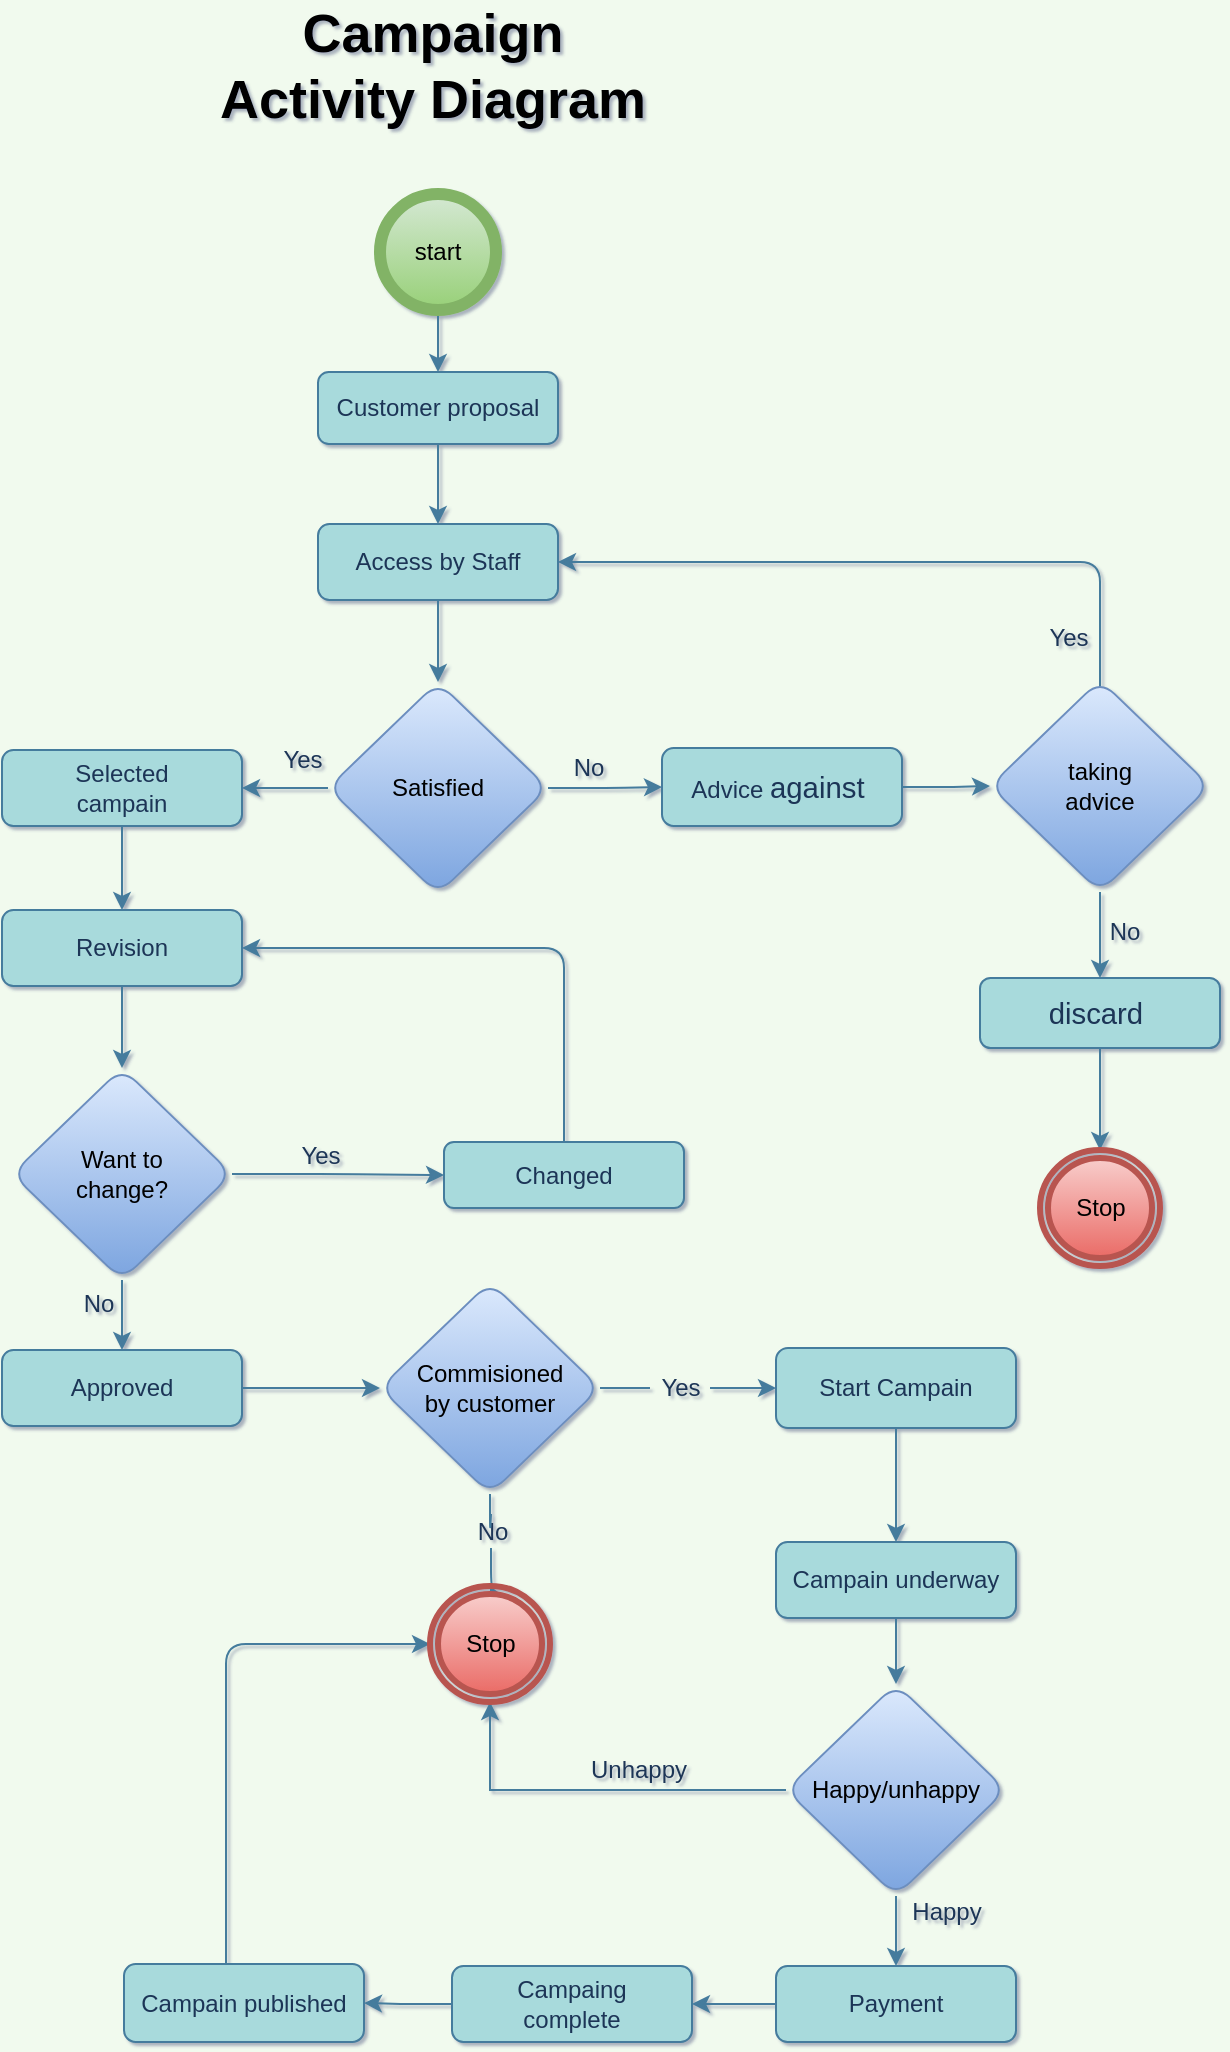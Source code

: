 <mxfile>
    <diagram id="8NQ1M5U7ZrbwMlMKRk_J" name="Page-1">
        <mxGraphModel dx="1228" dy="1620" grid="0" gridSize="10" guides="0" tooltips="1" connect="1" arrows="1" fold="1" page="0" pageScale="1" pageWidth="1100" pageHeight="850" background="#F1FAEE" math="0" shadow="1">
            <root>
                <mxCell id="0"/>
                <mxCell id="1" parent="0"/>
                <mxCell id="6" value="" style="edgeStyle=orthogonalEdgeStyle;orthogonalLoop=1;jettySize=auto;html=1;labelBackgroundColor=#F1FAEE;strokeColor=#457B9D;fontColor=#1D3557;" parent="1" source="2" target="3" edge="1">
                    <mxGeometry relative="1" as="geometry"/>
                </mxCell>
                <mxCell id="2" value="start" style="ellipse;whiteSpace=wrap;html=1;aspect=fixed;fillColor=#d5e8d4;strokeColor=#82b366;rounded=1;strokeWidth=6;gradientColor=#97d077;" parent="1" vertex="1">
                    <mxGeometry x="286" y="-1088" width="58" height="58" as="geometry"/>
                </mxCell>
                <mxCell id="16" value="" style="edgeStyle=orthogonalEdgeStyle;orthogonalLoop=1;jettySize=auto;html=1;labelBackgroundColor=#F1FAEE;strokeColor=#457B9D;fontColor=#1D3557;" parent="1" source="3" target="15" edge="1">
                    <mxGeometry relative="1" as="geometry"/>
                </mxCell>
                <mxCell id="3" value="Customer proposal" style="whiteSpace=wrap;html=1;rounded=1;fillColor=#A8DADC;strokeColor=#457B9D;fontColor=#1D3557;" parent="1" vertex="1">
                    <mxGeometry x="255" y="-999" width="120" height="36" as="geometry"/>
                </mxCell>
                <mxCell id="18" value="" style="edgeStyle=orthogonalEdgeStyle;orthogonalLoop=1;jettySize=auto;html=1;labelBackgroundColor=#F1FAEE;strokeColor=#457B9D;fontColor=#1D3557;entryX=0.5;entryY=0;entryDx=0;entryDy=0;" parent="1" source="15" target="79" edge="1">
                    <mxGeometry relative="1" as="geometry">
                        <mxPoint x="316" y="-792" as="targetPoint"/>
                    </mxGeometry>
                </mxCell>
                <mxCell id="15" value="Access by Staff" style="whiteSpace=wrap;html=1;rounded=1;fillColor=#A8DADC;strokeColor=#457B9D;fontColor=#1D3557;" parent="1" vertex="1">
                    <mxGeometry x="255" y="-923" width="120" height="38" as="geometry"/>
                </mxCell>
                <mxCell id="22" value="" style="edgeStyle=orthogonalEdgeStyle;orthogonalLoop=1;jettySize=auto;html=1;labelBackgroundColor=#F1FAEE;strokeColor=#457B9D;fontColor=#1D3557;exitX=1;exitY=0.5;exitDx=0;exitDy=0;" parent="1" source="79" target="19" edge="1">
                    <mxGeometry relative="1" as="geometry">
                        <mxPoint x="376" y="-749" as="sourcePoint"/>
                    </mxGeometry>
                </mxCell>
                <mxCell id="24" value="" style="edgeStyle=orthogonalEdgeStyle;orthogonalLoop=1;jettySize=auto;html=1;entryX=0;entryY=0.5;entryDx=0;entryDy=0;labelBackgroundColor=#F1FAEE;strokeColor=#457B9D;fontColor=#1D3557;" parent="1" source="19" target="80" edge="1">
                    <mxGeometry relative="1" as="geometry">
                        <mxPoint x="591" y="-749" as="targetPoint"/>
                    </mxGeometry>
                </mxCell>
                <mxCell id="25" style="edgeStyle=orthogonalEdgeStyle;orthogonalLoop=1;jettySize=auto;html=1;exitX=0.5;exitY=0;exitDx=0;exitDy=0;entryX=1;entryY=0.5;entryDx=0;entryDy=0;labelBackgroundColor=#F1FAEE;strokeColor=#457B9D;fontColor=#1D3557;" parent="1" source="80" target="15" edge="1">
                    <mxGeometry relative="1" as="geometry">
                        <Array as="points">
                            <mxPoint x="646" y="-807"/>
                            <mxPoint x="646" y="-904"/>
                        </Array>
                        <mxPoint x="646" y="-802" as="sourcePoint"/>
                    </mxGeometry>
                </mxCell>
                <mxCell id="19" value="Advice&amp;nbsp;&lt;span style=&quot;font-size: 11.0pt ; font-family: &amp;#34;calibri&amp;#34; , sans-serif&quot;&gt;against&amp;nbsp;&lt;/span&gt;" style="whiteSpace=wrap;html=1;rounded=1;fillColor=#A8DADC;strokeColor=#457B9D;fontColor=#1D3557;" parent="1" vertex="1">
                    <mxGeometry x="427" y="-811" width="120" height="39" as="geometry"/>
                </mxCell>
                <mxCell id="29" value="" style="edgeStyle=orthogonalEdgeStyle;orthogonalLoop=1;jettySize=auto;html=1;entryX=0.5;entryY=0;entryDx=0;entryDy=0;labelBackgroundColor=#F1FAEE;strokeColor=#457B9D;fontColor=#1D3557;" parent="1" source="20" target="78" edge="1">
                    <mxGeometry relative="1" as="geometry">
                        <mxPoint x="646" y="-548" as="targetPoint"/>
                    </mxGeometry>
                </mxCell>
                <mxCell id="20" value="&lt;span style=&quot;font-size: 11.0pt ; font-family: &amp;#34;calibri&amp;#34; , sans-serif&quot;&gt;discard&amp;nbsp;&lt;/span&gt;" style="whiteSpace=wrap;html=1;rounded=1;fillColor=#A8DADC;strokeColor=#457B9D;fontColor=#1D3557;" parent="1" vertex="1">
                    <mxGeometry x="586" y="-696" width="120" height="35" as="geometry"/>
                </mxCell>
                <mxCell id="27" value="" style="edgeStyle=orthogonalEdgeStyle;orthogonalLoop=1;jettySize=auto;html=1;labelBackgroundColor=#F1FAEE;strokeColor=#457B9D;fontColor=#1D3557;exitX=0.5;exitY=1;exitDx=0;exitDy=0;" parent="1" source="80" target="20" edge="1">
                    <mxGeometry relative="1" as="geometry">
                        <mxPoint x="646" y="-696" as="sourcePoint"/>
                    </mxGeometry>
                </mxCell>
                <mxCell id="23" value="No" style="text;html=1;align=center;verticalAlign=middle;resizable=0;points=[];autosize=1;strokeColor=none;rounded=1;fontColor=#1D3557;" parent="1" vertex="1">
                    <mxGeometry x="377" y="-810" width="25" height="18" as="geometry"/>
                </mxCell>
                <mxCell id="26" value="No" style="text;html=1;align=center;verticalAlign=middle;resizable=0;points=[];autosize=1;strokeColor=none;rounded=1;fontColor=#1D3557;arcSize=0;" parent="1" vertex="1">
                    <mxGeometry x="645" y="-728" width="25" height="18" as="geometry"/>
                </mxCell>
                <mxCell id="33" value="" style="edgeStyle=orthogonalEdgeStyle;orthogonalLoop=1;jettySize=auto;html=1;labelBackgroundColor=#F1FAEE;strokeColor=#457B9D;fontColor=#1D3557;" parent="1" source="30" target="32" edge="1">
                    <mxGeometry relative="1" as="geometry"/>
                </mxCell>
                <mxCell id="30" value="Selected &lt;br&gt;campain" style="whiteSpace=wrap;html=1;rounded=1;fillColor=#A8DADC;strokeColor=#457B9D;fontColor=#1D3557;" parent="1" vertex="1">
                    <mxGeometry x="97" y="-810" width="120" height="38" as="geometry"/>
                </mxCell>
                <mxCell id="35" value="" style="edgeStyle=orthogonalEdgeStyle;orthogonalLoop=1;jettySize=auto;html=1;labelBackgroundColor=#F1FAEE;strokeColor=#457B9D;fontColor=#1D3557;" parent="1" source="32" target="34" edge="1">
                    <mxGeometry relative="1" as="geometry"/>
                </mxCell>
                <mxCell id="32" value="Revision" style="whiteSpace=wrap;html=1;rounded=1;fillColor=#A8DADC;strokeColor=#457B9D;fontColor=#1D3557;" parent="1" vertex="1">
                    <mxGeometry x="97" y="-730" width="120" height="38" as="geometry"/>
                </mxCell>
                <mxCell id="38" value="" style="edgeStyle=orthogonalEdgeStyle;orthogonalLoop=1;jettySize=auto;html=1;labelBackgroundColor=#F1FAEE;strokeColor=#457B9D;fontColor=#1D3557;" parent="1" source="34" target="37" edge="1">
                    <mxGeometry relative="1" as="geometry"/>
                </mxCell>
                <mxCell id="44" value="" style="edgeStyle=orthogonalEdgeStyle;orthogonalLoop=1;jettySize=auto;html=1;labelBackgroundColor=#F1FAEE;strokeColor=#457B9D;fontColor=#1D3557;entryX=0.5;entryY=0;entryDx=0;entryDy=0;" parent="1" source="34" target="43" edge="1">
                    <mxGeometry relative="1" as="geometry">
                        <mxPoint x="154" y="-513" as="targetPoint"/>
                    </mxGeometry>
                </mxCell>
                <mxCell id="34" value="Want to&lt;br&gt;change?" style="rhombus;whiteSpace=wrap;html=1;rounded=1;fillColor=#dae8fc;strokeColor=#6c8ebf;gradientColor=#7ea6e0;" parent="1" vertex="1">
                    <mxGeometry x="102" y="-651" width="110" height="106" as="geometry"/>
                </mxCell>
                <mxCell id="40" style="edgeStyle=orthogonalEdgeStyle;orthogonalLoop=1;jettySize=auto;html=1;exitX=0.5;exitY=0;exitDx=0;exitDy=0;entryX=1;entryY=0.5;entryDx=0;entryDy=0;labelBackgroundColor=#F1FAEE;strokeColor=#457B9D;fontColor=#1D3557;" parent="1" source="37" target="32" edge="1">
                    <mxGeometry relative="1" as="geometry"/>
                </mxCell>
                <mxCell id="37" value="Changed" style="whiteSpace=wrap;html=1;rounded=1;fillColor=#A8DADC;strokeColor=#457B9D;fontColor=#1D3557;" parent="1" vertex="1">
                    <mxGeometry x="318" y="-614" width="120" height="33" as="geometry"/>
                </mxCell>
                <mxCell id="41" value="Yes" style="text;html=1;align=center;verticalAlign=middle;resizable=0;points=[];autosize=1;strokeColor=none;rounded=1;fontColor=#1D3557;" parent="1" vertex="1">
                    <mxGeometry x="241" y="-616" width="30" height="18" as="geometry"/>
                </mxCell>
                <mxCell id="42" value="No" style="text;html=1;align=center;verticalAlign=middle;resizable=0;points=[];autosize=1;strokeColor=none;rounded=1;fontColor=#1D3557;" parent="1" vertex="1">
                    <mxGeometry x="132" y="-542" width="25" height="18" as="geometry"/>
                </mxCell>
                <mxCell id="50" style="edgeStyle=orthogonalEdgeStyle;orthogonalLoop=1;jettySize=auto;html=1;exitX=1;exitY=0.5;exitDx=0;exitDy=0;entryX=0;entryY=0.5;entryDx=0;entryDy=0;labelBackgroundColor=#F1FAEE;strokeColor=#457B9D;fontColor=#1D3557;" parent="1" source="43" target="46" edge="1">
                    <mxGeometry relative="1" as="geometry"/>
                </mxCell>
                <mxCell id="43" value="Approved" style="whiteSpace=wrap;html=1;rounded=1;fillColor=#A8DADC;strokeColor=#457B9D;fontColor=#1D3557;" parent="1" vertex="1">
                    <mxGeometry x="97" y="-510" width="120" height="38" as="geometry"/>
                </mxCell>
                <mxCell id="56" value="" style="edgeStyle=orthogonalEdgeStyle;orthogonalLoop=1;jettySize=auto;html=1;labelBackgroundColor=#F1FAEE;strokeColor=#457B9D;fontColor=#1D3557;" parent="1" source="45" target="47" edge="1">
                    <mxGeometry relative="1" as="geometry"/>
                </mxCell>
                <mxCell id="45" value="Start Campain" style="whiteSpace=wrap;html=1;rounded=1;fillColor=#A8DADC;strokeColor=#457B9D;fontColor=#1D3557;" parent="1" vertex="1">
                    <mxGeometry x="484" y="-511" width="120" height="40" as="geometry"/>
                </mxCell>
                <mxCell id="51" value="" style="edgeStyle=orthogonalEdgeStyle;orthogonalLoop=1;jettySize=auto;html=1;labelBackgroundColor=#F1FAEE;strokeColor=#457B9D;fontColor=#1D3557;startArrow=none;" parent="1" source="52" target="45" edge="1">
                    <mxGeometry relative="1" as="geometry"/>
                </mxCell>
                <mxCell id="54" value="" style="edgeStyle=orthogonalEdgeStyle;orthogonalLoop=1;jettySize=auto;html=1;entryX=0.5;entryY=0;entryDx=0;entryDy=0;labelBackgroundColor=#F1FAEE;strokeColor=#457B9D;fontColor=#1D3557;startArrow=none;" parent="1" source="81" target="75" edge="1">
                    <mxGeometry relative="1" as="geometry">
                        <mxPoint x="357" y="-299" as="targetPoint"/>
                    </mxGeometry>
                </mxCell>
                <mxCell id="46" value="Commisioned&lt;br&gt;by customer" style="rhombus;whiteSpace=wrap;html=1;rounded=1;fillColor=#dae8fc;strokeColor=#6c8ebf;gradientColor=#7ea6e0;" parent="1" vertex="1">
                    <mxGeometry x="286" y="-544" width="110" height="106" as="geometry"/>
                </mxCell>
                <mxCell id="57" value="" style="edgeStyle=orthogonalEdgeStyle;orthogonalLoop=1;jettySize=auto;html=1;labelBackgroundColor=#F1FAEE;strokeColor=#457B9D;fontColor=#1D3557;entryX=0.5;entryY=0;entryDx=0;entryDy=0;" parent="1" source="47" target="55" edge="1">
                    <mxGeometry relative="1" as="geometry"/>
                </mxCell>
                <mxCell id="47" value="Campain underway" style="whiteSpace=wrap;html=1;rounded=1;fillColor=#A8DADC;strokeColor=#457B9D;fontColor=#1D3557;" parent="1" vertex="1">
                    <mxGeometry x="484" y="-414" width="120" height="38" as="geometry"/>
                </mxCell>
                <mxCell id="62" value="" style="edgeStyle=orthogonalEdgeStyle;orthogonalLoop=1;jettySize=auto;html=1;labelBackgroundColor=#F1FAEE;strokeColor=#457B9D;fontColor=#1D3557;" parent="1" source="55" target="58" edge="1">
                    <mxGeometry relative="1" as="geometry"/>
                </mxCell>
                <mxCell id="77" style="edgeStyle=orthogonalEdgeStyle;rounded=0;orthogonalLoop=1;jettySize=auto;html=1;entryX=0.5;entryY=1;entryDx=0;entryDy=0;labelBackgroundColor=#F1FAEE;strokeColor=#457B9D;fontColor=#1D3557;" edge="1" parent="1" source="55" target="75">
                    <mxGeometry relative="1" as="geometry"/>
                </mxCell>
                <mxCell id="55" value="Happy/unhappy" style="rhombus;whiteSpace=wrap;html=1;rounded=1;fillColor=#dae8fc;strokeColor=#6c8ebf;gradientColor=#7ea6e0;" parent="1" vertex="1">
                    <mxGeometry x="489" y="-343" width="110" height="106" as="geometry"/>
                </mxCell>
                <mxCell id="65" value="" style="edgeStyle=orthogonalEdgeStyle;orthogonalLoop=1;jettySize=auto;html=1;labelBackgroundColor=#F1FAEE;strokeColor=#457B9D;fontColor=#1D3557;" parent="1" source="58" target="64" edge="1">
                    <mxGeometry relative="1" as="geometry"/>
                </mxCell>
                <mxCell id="58" value="Payment" style="whiteSpace=wrap;html=1;rounded=1;fillColor=#A8DADC;strokeColor=#457B9D;fontColor=#1D3557;" parent="1" vertex="1">
                    <mxGeometry x="484" y="-202" width="120" height="38" as="geometry"/>
                </mxCell>
                <mxCell id="60" value="Unhappy" style="text;html=1;align=center;verticalAlign=middle;resizable=0;points=[];autosize=1;strokeColor=none;rounded=1;fontColor=#1D3557;" parent="1" vertex="1">
                    <mxGeometry x="386" y="-309" width="58" height="18" as="geometry"/>
                </mxCell>
                <mxCell id="61" value="Happy" style="text;html=1;align=center;verticalAlign=middle;resizable=0;points=[];autosize=1;strokeColor=none;rounded=1;fontColor=#1D3557;arcSize=50;" parent="1" vertex="1">
                    <mxGeometry x="546" y="-238" width="45" height="18" as="geometry"/>
                </mxCell>
                <mxCell id="70" value="" style="edgeStyle=orthogonalEdgeStyle;orthogonalLoop=1;jettySize=auto;html=1;labelBackgroundColor=#F1FAEE;strokeColor=#457B9D;fontColor=#1D3557;" parent="1" source="64" target="69" edge="1">
                    <mxGeometry relative="1" as="geometry"/>
                </mxCell>
                <mxCell id="64" value="Campaing&lt;br&gt;complete" style="whiteSpace=wrap;html=1;rounded=1;fillColor=#A8DADC;strokeColor=#457B9D;fontColor=#1D3557;" parent="1" vertex="1">
                    <mxGeometry x="322" y="-202" width="120" height="38" as="geometry"/>
                </mxCell>
                <mxCell id="86" style="edgeStyle=orthogonalEdgeStyle;curved=0;rounded=1;sketch=0;orthogonalLoop=1;jettySize=auto;html=1;entryX=0;entryY=0.5;entryDx=0;entryDy=0;fontColor=#1D3557;strokeColor=#457B9D;fillColor=#A8DADC;" edge="1" parent="1" source="69" target="75">
                    <mxGeometry relative="1" as="geometry">
                        <Array as="points">
                            <mxPoint x="209" y="-363"/>
                        </Array>
                    </mxGeometry>
                </mxCell>
                <mxCell id="69" value="Campain published" style="whiteSpace=wrap;html=1;rounded=1;fillColor=#A8DADC;strokeColor=#457B9D;fontColor=#1D3557;" parent="1" vertex="1">
                    <mxGeometry x="158" y="-203" width="120" height="39" as="geometry"/>
                </mxCell>
                <mxCell id="73" value="Yes" style="text;html=1;align=center;verticalAlign=middle;resizable=0;points=[];autosize=1;strokeColor=none;rounded=1;fontColor=#1D3557;" parent="1" vertex="1">
                    <mxGeometry x="615" y="-875" width="30" height="18" as="geometry"/>
                </mxCell>
                <mxCell id="75" value="Stop" style="ellipse;html=1;shape=endState;fillColor=#f8cecc;strokeColor=#b85450;rounded=1;strokeWidth=3;gradientColor=#ea6b66;" vertex="1" parent="1">
                    <mxGeometry x="311" y="-392" width="60" height="58" as="geometry"/>
                </mxCell>
                <mxCell id="78" value="Stop" style="ellipse;html=1;shape=endState;fillColor=#f8cecc;strokeColor=#b85450;rounded=1;strokeWidth=3;gradientColor=#ea6b66;" vertex="1" parent="1">
                    <mxGeometry x="616" y="-610" width="60" height="58" as="geometry"/>
                </mxCell>
                <mxCell id="83" style="edgeStyle=orthogonalEdgeStyle;curved=0;rounded=1;sketch=0;orthogonalLoop=1;jettySize=auto;html=1;entryX=1;entryY=0.5;entryDx=0;entryDy=0;fontColor=#1D3557;strokeColor=#457B9D;fillColor=#A8DADC;" edge="1" parent="1" source="79" target="30">
                    <mxGeometry relative="1" as="geometry"/>
                </mxCell>
                <mxCell id="79" value="Satisfied" style="rhombus;whiteSpace=wrap;html=1;rounded=1;fillColor=#dae8fc;strokeColor=#6c8ebf;gradientColor=#7ea6e0;" vertex="1" parent="1">
                    <mxGeometry x="260" y="-844" width="110" height="106" as="geometry"/>
                </mxCell>
                <mxCell id="80" value="taking&lt;br&gt;advice" style="rhombus;whiteSpace=wrap;html=1;rounded=1;fillColor=#dae8fc;strokeColor=#6c8ebf;gradientColor=#7ea6e0;" vertex="1" parent="1">
                    <mxGeometry x="591" y="-845" width="110" height="106" as="geometry"/>
                </mxCell>
                <mxCell id="36" value="Yes" style="text;html=1;align=center;verticalAlign=middle;resizable=0;points=[];autosize=1;strokeColor=none;rounded=1;fontColor=#1D3557;arcSize=50;" parent="1" vertex="1">
                    <mxGeometry x="232" y="-814" width="30" height="18" as="geometry"/>
                </mxCell>
                <mxCell id="52" value="Yes" style="text;html=1;align=center;verticalAlign=middle;resizable=0;points=[];autosize=1;strokeColor=none;rounded=1;fontColor=#1D3557;" parent="1" vertex="1">
                    <mxGeometry x="421" y="-500" width="30" height="18" as="geometry"/>
                </mxCell>
                <mxCell id="84" value="" style="edgeStyle=orthogonalEdgeStyle;orthogonalLoop=1;jettySize=auto;html=1;labelBackgroundColor=#F1FAEE;strokeColor=#457B9D;fontColor=#1D3557;endArrow=none;" edge="1" parent="1" source="46" target="52">
                    <mxGeometry relative="1" as="geometry">
                        <mxPoint x="396" y="-491" as="sourcePoint"/>
                        <mxPoint x="484" y="-491" as="targetPoint"/>
                    </mxGeometry>
                </mxCell>
                <mxCell id="81" value="No" style="text;html=1;align=center;verticalAlign=middle;resizable=0;points=[];autosize=1;strokeColor=none;fontColor=#1D3557;" vertex="1" parent="1">
                    <mxGeometry x="329" y="-428" width="25" height="17" as="geometry"/>
                </mxCell>
                <mxCell id="85" value="" style="edgeStyle=orthogonalEdgeStyle;orthogonalLoop=1;jettySize=auto;html=1;entryX=0.5;entryY=0;entryDx=0;entryDy=0;labelBackgroundColor=#F1FAEE;strokeColor=#457B9D;fontColor=#1D3557;endArrow=none;" edge="1" parent="1" source="46" target="81">
                    <mxGeometry relative="1" as="geometry">
                        <mxPoint x="341" y="-438" as="sourcePoint"/>
                        <mxPoint x="341" y="-392" as="targetPoint"/>
                    </mxGeometry>
                </mxCell>
                <mxCell id="87" value="&lt;b style=&quot;font-size: 27px&quot;&gt;&lt;font style=&quot;font-size: 27px&quot; color=&quot;#000000&quot;&gt;Campaign&lt;br&gt;&lt;font style=&quot;font-size: 27px&quot;&gt;Activity Diagram&lt;/font&gt;&lt;/font&gt;&lt;/b&gt;" style="text;html=1;align=center;verticalAlign=middle;resizable=0;points=[];autosize=1;strokeColor=none;fontColor=#1D3557;strokeWidth=5;rounded=0;" vertex="1" parent="1">
                    <mxGeometry x="200" y="-1173" width="223" height="41" as="geometry"/>
                </mxCell>
            </root>
        </mxGraphModel>
    </diagram>
</mxfile>